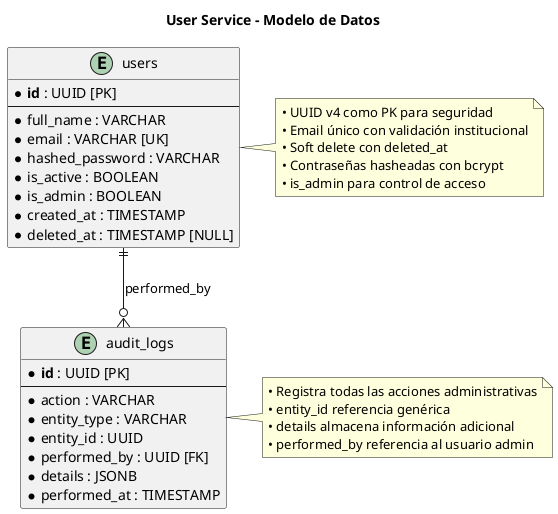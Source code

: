 @startuml

title User Service - Modelo de Datos

entity "users" {
  * **id** : UUID [PK]
  --
  * full_name : VARCHAR
  * email : VARCHAR [UK]
  * hashed_password : VARCHAR
  * is_active : BOOLEAN
  * is_admin : BOOLEAN
  * created_at : TIMESTAMP
  * deleted_at : TIMESTAMP [NULL]
}

entity "audit_logs" {
  * **id** : UUID [PK]
  --
  * action : VARCHAR
  * entity_type : VARCHAR
  * entity_id : UUID
  * performed_by : UUID [FK]
  * details : JSONB
  * performed_at : TIMESTAMP
}

users ||--o{ audit_logs : "performed_by"

note right of users
  • UUID v4 como PK para seguridad
  • Email único con validación institucional
  • Soft delete con deleted_at
  • Contraseñas hasheadas con bcrypt
  • is_admin para control de acceso
end note

note right of audit_logs
  • Registra todas las acciones administrativas
  • entity_id referencia genérica
  • details almacena información adicional
  • performed_by referencia al usuario admin
end note

@enduml